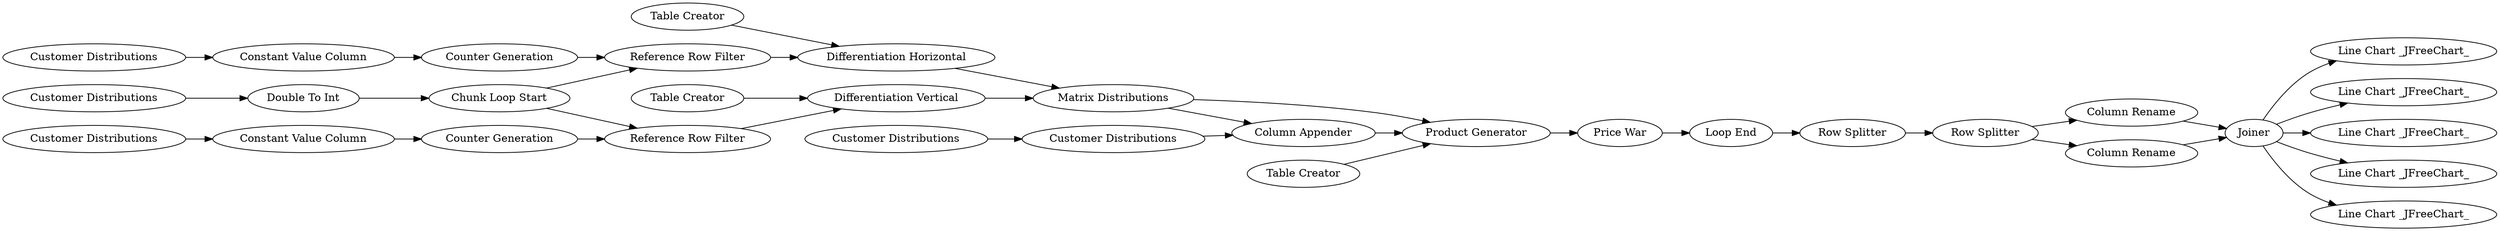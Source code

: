 digraph {
	"-9066065857232133827_51" [label="Column Rename"]
	"-9066065857232133827_82" [label="Column Appender"]
	"-9066065857232133827_77" [label="Matrix Distributions"]
	"-9066065857232133827_69" [label="Table Creator"]
	"-9066065857232133827_44" [label="Line Chart _JFreeChart_"]
	"-9066065857232133827_61" [label="Counter Generation"]
	"-9066065857232133827_63" [label="Counter Generation"]
	"-9066065857232133827_20" [label="Row Splitter"]
	"-9066065857232133827_81" [label="Line Chart _JFreeChart_"]
	"-9066065857232133827_57" [label="Differentiation Vertical"]
	"-9066065857232133827_1" [label="Customer Distributions"]
	"-9066065857232133827_71" [label="Customer Distributions"]
	"-9066065857232133827_76" [label="Reference Row Filter"]
	"-9066065857232133827_13" [label="Table Creator"]
	"-9066065857232133827_64" [label="Constant Value Column"]
	"-9066065857232133827_52" [label="Column Rename"]
	"-9066065857232133827_50" [label="Constant Value Column"]
	"-9066065857232133827_7" [label="Product Generator"]
	"-9066065857232133827_66" [label="Customer Distributions"]
	"-9066065857232133827_45" [label="Line Chart _JFreeChart_"]
	"-9066065857232133827_43" [label="Line Chart _JFreeChart_"]
	"-9066065857232133827_53" [label=Joiner]
	"-9066065857232133827_79" [label="Price War"]
	"-9066065857232133827_72" [label="Double To Int"]
	"-9066065857232133827_73" [label="Chunk Loop Start"]
	"-9066065857232133827_67" [label="Differentiation Horizontal"]
	"-9066065857232133827_19" [label="Row Splitter"]
	"-9066065857232133827_2" [label="Customer Distributions"]
	"-9066065857232133827_62" [label="Table Creator"]
	"-9066065857232133827_74" [label="Reference Row Filter"]
	"-9066065857232133827_59" [label="Customer Distributions"]
	"-9066065857232133827_18" [label="Loop End"]
	"-9066065857232133827_80" [label="Line Chart _JFreeChart_"]
	"-9066065857232133827_72" -> "-9066065857232133827_73"
	"-9066065857232133827_18" -> "-9066065857232133827_19"
	"-9066065857232133827_67" -> "-9066065857232133827_77"
	"-9066065857232133827_64" -> "-9066065857232133827_63"
	"-9066065857232133827_77" -> "-9066065857232133827_7"
	"-9066065857232133827_7" -> "-9066065857232133827_79"
	"-9066065857232133827_82" -> "-9066065857232133827_7"
	"-9066065857232133827_50" -> "-9066065857232133827_61"
	"-9066065857232133827_73" -> "-9066065857232133827_76"
	"-9066065857232133827_20" -> "-9066065857232133827_52"
	"-9066065857232133827_76" -> "-9066065857232133827_67"
	"-9066065857232133827_66" -> "-9066065857232133827_64"
	"-9066065857232133827_63" -> "-9066065857232133827_76"
	"-9066065857232133827_53" -> "-9066065857232133827_43"
	"-9066065857232133827_57" -> "-9066065857232133827_77"
	"-9066065857232133827_1" -> "-9066065857232133827_2"
	"-9066065857232133827_62" -> "-9066065857232133827_57"
	"-9066065857232133827_53" -> "-9066065857232133827_81"
	"-9066065857232133827_79" -> "-9066065857232133827_18"
	"-9066065857232133827_13" -> "-9066065857232133827_7"
	"-9066065857232133827_61" -> "-9066065857232133827_74"
	"-9066065857232133827_53" -> "-9066065857232133827_80"
	"-9066065857232133827_53" -> "-9066065857232133827_45"
	"-9066065857232133827_69" -> "-9066065857232133827_67"
	"-9066065857232133827_52" -> "-9066065857232133827_53"
	"-9066065857232133827_77" -> "-9066065857232133827_82"
	"-9066065857232133827_19" -> "-9066065857232133827_20"
	"-9066065857232133827_71" -> "-9066065857232133827_72"
	"-9066065857232133827_73" -> "-9066065857232133827_74"
	"-9066065857232133827_2" -> "-9066065857232133827_82"
	"-9066065857232133827_51" -> "-9066065857232133827_53"
	"-9066065857232133827_20" -> "-9066065857232133827_51"
	"-9066065857232133827_59" -> "-9066065857232133827_50"
	"-9066065857232133827_53" -> "-9066065857232133827_44"
	"-9066065857232133827_74" -> "-9066065857232133827_57"
	rankdir=LR
}
